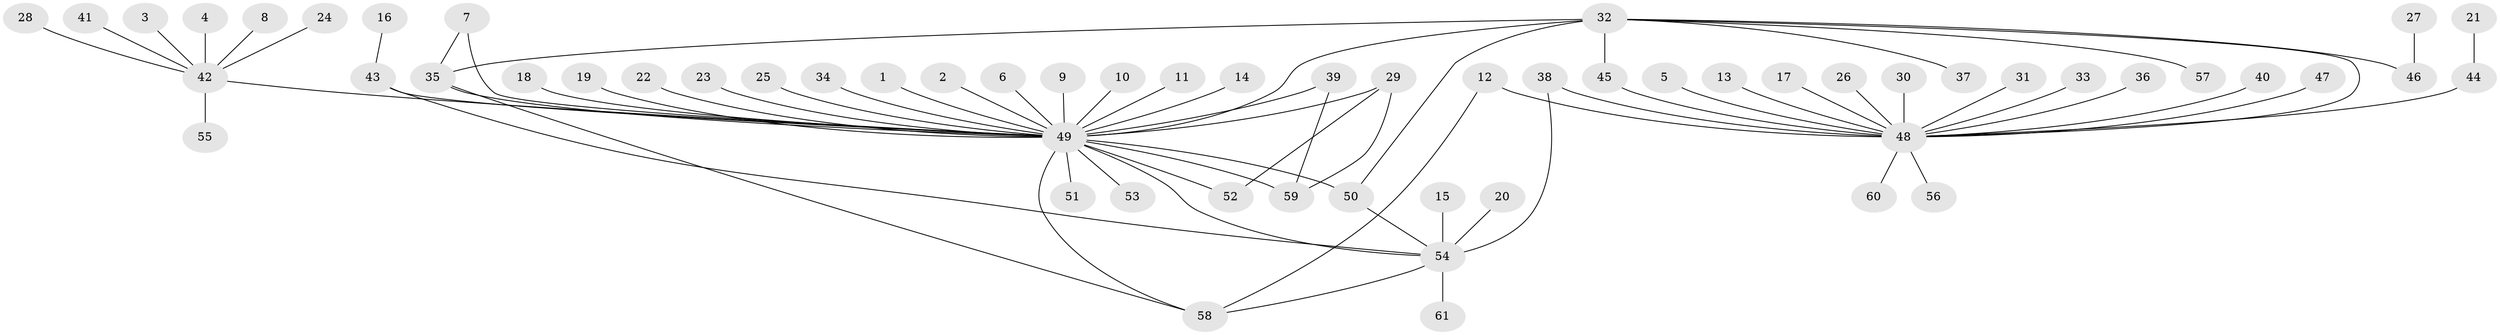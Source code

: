 // original degree distribution, {5: 0.024793388429752067, 8: 0.008264462809917356, 31: 0.008264462809917356, 1: 0.512396694214876, 15: 0.008264462809917356, 4: 0.0743801652892562, 9: 0.008264462809917356, 2: 0.24793388429752067, 3: 0.09090909090909091, 7: 0.008264462809917356, 6: 0.008264462809917356}
// Generated by graph-tools (version 1.1) at 2025/25/03/09/25 03:25:58]
// undirected, 61 vertices, 73 edges
graph export_dot {
graph [start="1"]
  node [color=gray90,style=filled];
  1;
  2;
  3;
  4;
  5;
  6;
  7;
  8;
  9;
  10;
  11;
  12;
  13;
  14;
  15;
  16;
  17;
  18;
  19;
  20;
  21;
  22;
  23;
  24;
  25;
  26;
  27;
  28;
  29;
  30;
  31;
  32;
  33;
  34;
  35;
  36;
  37;
  38;
  39;
  40;
  41;
  42;
  43;
  44;
  45;
  46;
  47;
  48;
  49;
  50;
  51;
  52;
  53;
  54;
  55;
  56;
  57;
  58;
  59;
  60;
  61;
  1 -- 49 [weight=1.0];
  2 -- 49 [weight=1.0];
  3 -- 42 [weight=1.0];
  4 -- 42 [weight=1.0];
  5 -- 48 [weight=1.0];
  6 -- 49 [weight=1.0];
  7 -- 35 [weight=1.0];
  7 -- 49 [weight=1.0];
  8 -- 42 [weight=1.0];
  9 -- 49 [weight=1.0];
  10 -- 49 [weight=1.0];
  11 -- 49 [weight=2.0];
  12 -- 48 [weight=1.0];
  12 -- 58 [weight=1.0];
  13 -- 48 [weight=1.0];
  14 -- 49 [weight=1.0];
  15 -- 54 [weight=1.0];
  16 -- 43 [weight=1.0];
  17 -- 48 [weight=1.0];
  18 -- 49 [weight=1.0];
  19 -- 49 [weight=1.0];
  20 -- 54 [weight=1.0];
  21 -- 44 [weight=1.0];
  22 -- 49 [weight=1.0];
  23 -- 49 [weight=1.0];
  24 -- 42 [weight=1.0];
  25 -- 49 [weight=1.0];
  26 -- 48 [weight=1.0];
  27 -- 46 [weight=1.0];
  28 -- 42 [weight=1.0];
  29 -- 49 [weight=2.0];
  29 -- 52 [weight=1.0];
  29 -- 59 [weight=1.0];
  30 -- 48 [weight=1.0];
  31 -- 48 [weight=1.0];
  32 -- 35 [weight=1.0];
  32 -- 37 [weight=1.0];
  32 -- 45 [weight=1.0];
  32 -- 46 [weight=1.0];
  32 -- 48 [weight=2.0];
  32 -- 49 [weight=3.0];
  32 -- 50 [weight=1.0];
  32 -- 57 [weight=1.0];
  33 -- 48 [weight=1.0];
  34 -- 49 [weight=2.0];
  35 -- 49 [weight=1.0];
  35 -- 58 [weight=1.0];
  36 -- 48 [weight=1.0];
  38 -- 48 [weight=1.0];
  38 -- 54 [weight=1.0];
  39 -- 49 [weight=1.0];
  39 -- 59 [weight=1.0];
  40 -- 48 [weight=1.0];
  41 -- 42 [weight=1.0];
  42 -- 49 [weight=1.0];
  42 -- 55 [weight=1.0];
  43 -- 49 [weight=1.0];
  43 -- 54 [weight=1.0];
  44 -- 48 [weight=1.0];
  45 -- 48 [weight=2.0];
  47 -- 48 [weight=1.0];
  48 -- 56 [weight=1.0];
  48 -- 60 [weight=1.0];
  49 -- 50 [weight=1.0];
  49 -- 51 [weight=1.0];
  49 -- 52 [weight=1.0];
  49 -- 53 [weight=1.0];
  49 -- 54 [weight=1.0];
  49 -- 58 [weight=1.0];
  49 -- 59 [weight=1.0];
  50 -- 54 [weight=1.0];
  54 -- 58 [weight=1.0];
  54 -- 61 [weight=1.0];
}
